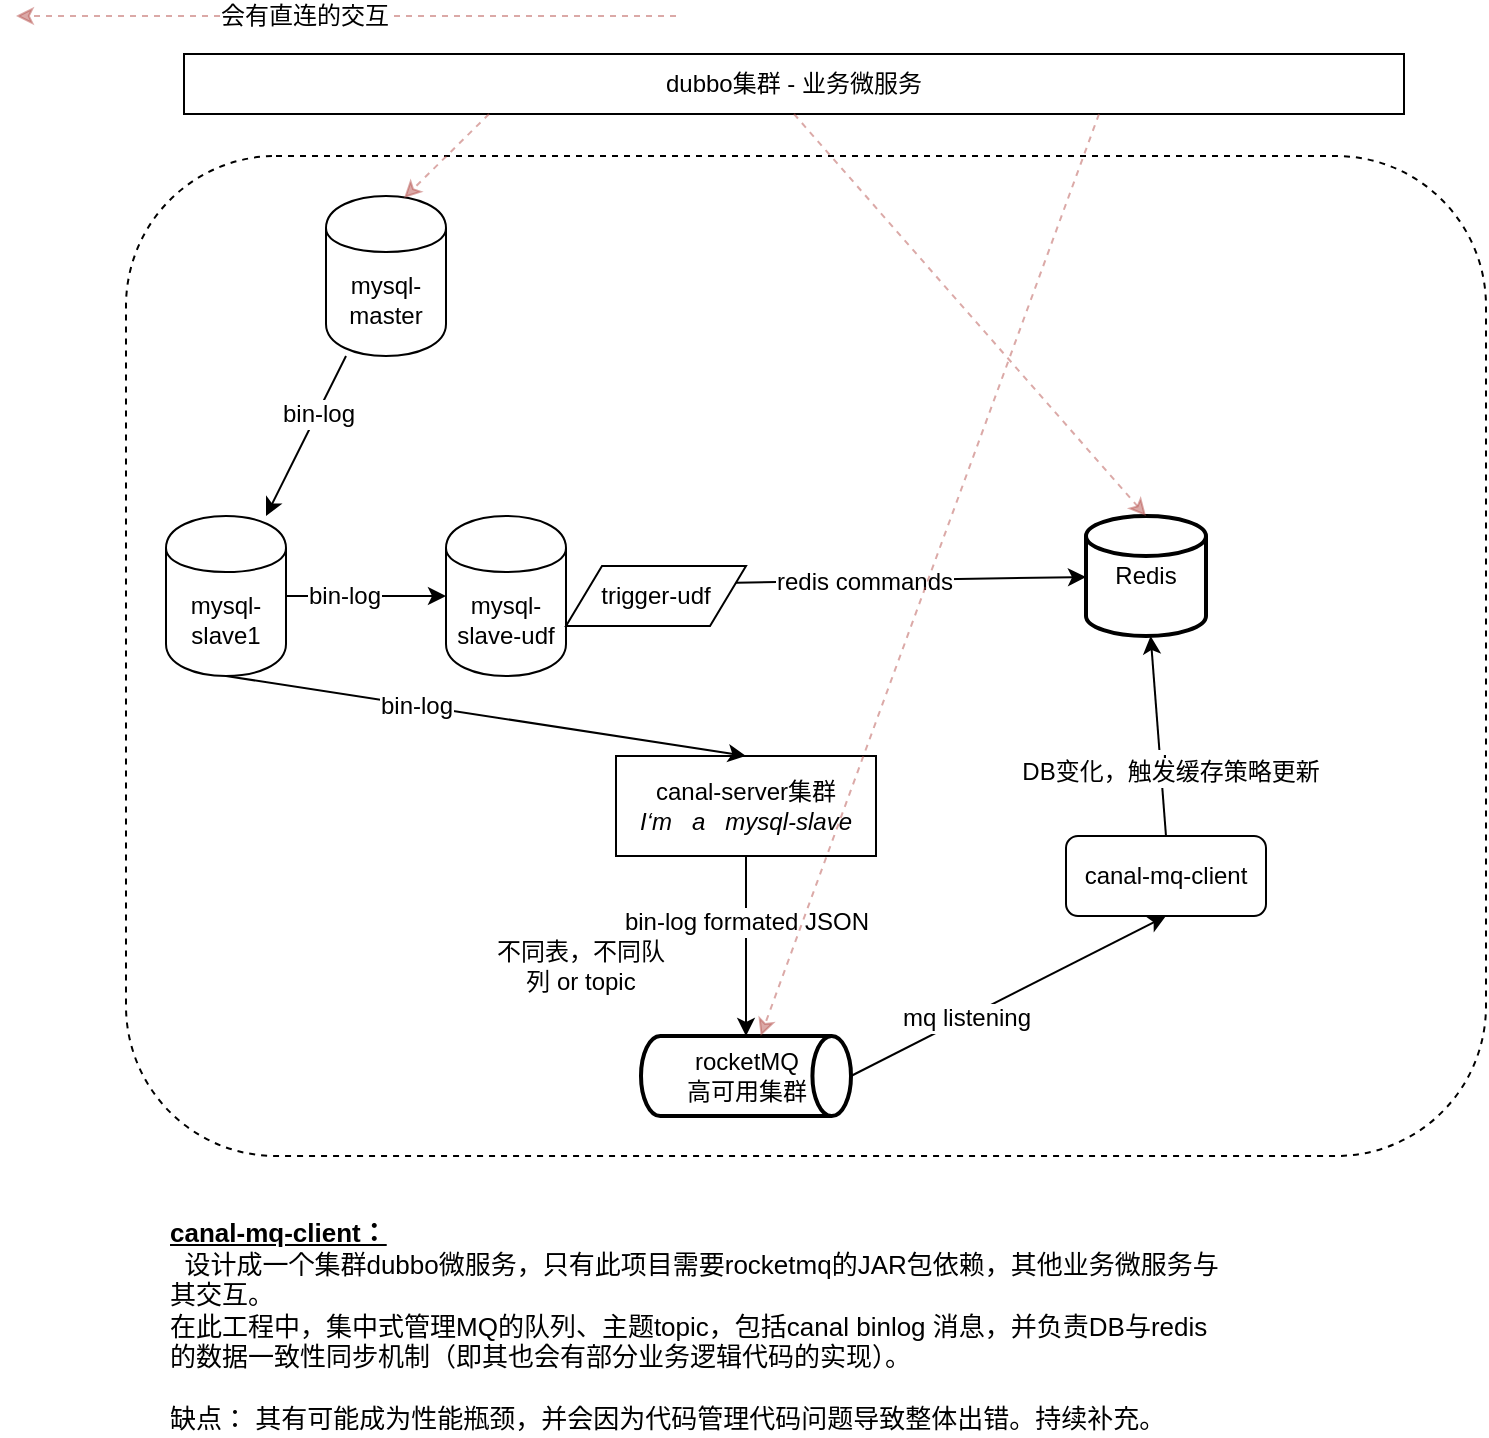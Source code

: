 <mxfile version="14.8.4" type="github">
  <diagram id="pdKZV_u1ixLNQ2ar3hti" name="Page-1">
    <mxGraphModel dx="1422" dy="762" grid="1" gridSize="10" guides="1" tooltips="1" connect="1" arrows="1" fold="1" page="1" pageScale="1" pageWidth="2339" pageHeight="3300" math="0" shadow="0">
      <root>
        <mxCell id="0" />
        <mxCell id="1" parent="0" />
        <mxCell id="Nk5IDFj2jl3oaXU5_BVS-1" value="" style="rounded=1;whiteSpace=wrap;html=1;dashed=1;" vertex="1" parent="1">
          <mxGeometry x="80" y="80" width="680" height="500" as="geometry" />
        </mxCell>
        <mxCell id="Nk5IDFj2jl3oaXU5_BVS-2" value="canal-server集群&lt;br&gt;&lt;i&gt;I‘m&amp;nbsp; &amp;nbsp;a&amp;nbsp; &amp;nbsp;mysql-slave&lt;/i&gt;" style="rounded=0;whiteSpace=wrap;html=1;" vertex="1" parent="1">
          <mxGeometry x="325" y="380" width="130" height="50" as="geometry" />
        </mxCell>
        <mxCell id="Nk5IDFj2jl3oaXU5_BVS-3" value="mysql-master" style="shape=cylinder;whiteSpace=wrap;html=1;boundedLbl=1;backgroundOutline=1;" vertex="1" parent="1">
          <mxGeometry x="180" y="100" width="60" height="80" as="geometry" />
        </mxCell>
        <mxCell id="Nk5IDFj2jl3oaXU5_BVS-4" value="mysql-slave1" style="shape=cylinder;whiteSpace=wrap;html=1;boundedLbl=1;backgroundOutline=1;" vertex="1" parent="1">
          <mxGeometry x="100" y="260" width="60" height="80" as="geometry" />
        </mxCell>
        <mxCell id="Nk5IDFj2jl3oaXU5_BVS-5" value="mysql-slave-udf" style="shape=cylinder;whiteSpace=wrap;html=1;boundedLbl=1;backgroundOutline=1;" vertex="1" parent="1">
          <mxGeometry x="240" y="260" width="60" height="80" as="geometry" />
        </mxCell>
        <mxCell id="Nk5IDFj2jl3oaXU5_BVS-6" value="" style="endArrow=classic;html=1;" edge="1" parent="1" source="Nk5IDFj2jl3oaXU5_BVS-3" target="Nk5IDFj2jl3oaXU5_BVS-4">
          <mxGeometry width="50" height="50" relative="1" as="geometry">
            <mxPoint x="100" y="540" as="sourcePoint" />
            <mxPoint x="150" y="490" as="targetPoint" />
          </mxGeometry>
        </mxCell>
        <mxCell id="Nk5IDFj2jl3oaXU5_BVS-7" value="bin-log" style="text;html=1;resizable=0;points=[];align=center;verticalAlign=middle;labelBackgroundColor=#ffffff;" vertex="1" connectable="0" parent="Nk5IDFj2jl3oaXU5_BVS-6">
          <mxGeometry x="-0.27" relative="1" as="geometry">
            <mxPoint as="offset" />
          </mxGeometry>
        </mxCell>
        <mxCell id="Nk5IDFj2jl3oaXU5_BVS-8" value="" style="endArrow=classic;html=1;" edge="1" parent="1" source="Nk5IDFj2jl3oaXU5_BVS-4" target="Nk5IDFj2jl3oaXU5_BVS-5">
          <mxGeometry width="50" height="50" relative="1" as="geometry">
            <mxPoint x="230" y="300" as="sourcePoint" />
            <mxPoint x="290" y="190" as="targetPoint" />
          </mxGeometry>
        </mxCell>
        <mxCell id="Nk5IDFj2jl3oaXU5_BVS-9" value="bin-log" style="text;html=1;resizable=0;points=[];align=center;verticalAlign=middle;labelBackgroundColor=#ffffff;" vertex="1" connectable="0" parent="Nk5IDFj2jl3oaXU5_BVS-8">
          <mxGeometry x="-0.27" relative="1" as="geometry">
            <mxPoint as="offset" />
          </mxGeometry>
        </mxCell>
        <mxCell id="Nk5IDFj2jl3oaXU5_BVS-10" value="trigger-udf" style="shape=parallelogram;perimeter=parallelogramPerimeter;whiteSpace=wrap;html=1;" vertex="1" parent="1">
          <mxGeometry x="300" y="285" width="90" height="30" as="geometry" />
        </mxCell>
        <mxCell id="Nk5IDFj2jl3oaXU5_BVS-11" value="Redis" style="strokeWidth=2;html=1;shape=mxgraph.flowchart.database;whiteSpace=wrap;" vertex="1" parent="1">
          <mxGeometry x="560" y="260" width="60" height="60" as="geometry" />
        </mxCell>
        <mxCell id="Nk5IDFj2jl3oaXU5_BVS-12" value="" style="endArrow=classic;html=1;exitX=1;exitY=0.25;exitDx=0;exitDy=0;" edge="1" parent="1" source="Nk5IDFj2jl3oaXU5_BVS-10" target="Nk5IDFj2jl3oaXU5_BVS-11">
          <mxGeometry width="50" height="50" relative="1" as="geometry">
            <mxPoint x="170" y="310" as="sourcePoint" />
            <mxPoint x="250" y="310" as="targetPoint" />
            <Array as="points" />
          </mxGeometry>
        </mxCell>
        <mxCell id="Nk5IDFj2jl3oaXU5_BVS-13" value="redis commands" style="text;html=1;resizable=0;points=[];align=center;verticalAlign=middle;labelBackgroundColor=#ffffff;" vertex="1" connectable="0" parent="Nk5IDFj2jl3oaXU5_BVS-12">
          <mxGeometry x="-0.27" relative="1" as="geometry">
            <mxPoint as="offset" />
          </mxGeometry>
        </mxCell>
        <mxCell id="Nk5IDFj2jl3oaXU5_BVS-14" value="" style="endArrow=classic;html=1;entryX=0.5;entryY=0;entryDx=0;entryDy=0;exitX=0.5;exitY=1;exitDx=0;exitDy=0;" edge="1" parent="1" source="Nk5IDFj2jl3oaXU5_BVS-4" target="Nk5IDFj2jl3oaXU5_BVS-2">
          <mxGeometry width="50" height="50" relative="1" as="geometry">
            <mxPoint x="170" y="310" as="sourcePoint" />
            <mxPoint x="250" y="310" as="targetPoint" />
          </mxGeometry>
        </mxCell>
        <mxCell id="Nk5IDFj2jl3oaXU5_BVS-15" value="bin-log" style="text;html=1;resizable=0;points=[];align=center;verticalAlign=middle;labelBackgroundColor=#ffffff;" vertex="1" connectable="0" parent="Nk5IDFj2jl3oaXU5_BVS-14">
          <mxGeometry x="-0.27" relative="1" as="geometry">
            <mxPoint as="offset" />
          </mxGeometry>
        </mxCell>
        <mxCell id="Nk5IDFj2jl3oaXU5_BVS-16" value="rocketMQ&lt;br&gt;高可用集群" style="strokeWidth=2;html=1;shape=mxgraph.flowchart.direct_data;whiteSpace=wrap;" vertex="1" parent="1">
          <mxGeometry x="337.5" y="520" width="105" height="40" as="geometry" />
        </mxCell>
        <mxCell id="Nk5IDFj2jl3oaXU5_BVS-17" value="" style="endArrow=classic;html=1;" edge="1" parent="1" source="Nk5IDFj2jl3oaXU5_BVS-2" target="Nk5IDFj2jl3oaXU5_BVS-16">
          <mxGeometry width="50" height="50" relative="1" as="geometry">
            <mxPoint x="373" y="489.5" as="sourcePoint" />
            <mxPoint x="453" y="489.5" as="targetPoint" />
          </mxGeometry>
        </mxCell>
        <mxCell id="Nk5IDFj2jl3oaXU5_BVS-18" value="bin-log formated JSON" style="text;html=1;resizable=0;points=[];align=center;verticalAlign=middle;labelBackgroundColor=#ffffff;" vertex="1" connectable="0" parent="Nk5IDFj2jl3oaXU5_BVS-17">
          <mxGeometry x="-0.27" relative="1" as="geometry">
            <mxPoint as="offset" />
          </mxGeometry>
        </mxCell>
        <mxCell id="Nk5IDFj2jl3oaXU5_BVS-19" value="canal-mq-client" style="rounded=1;whiteSpace=wrap;html=1;" vertex="1" parent="1">
          <mxGeometry x="550" y="420" width="100" height="40" as="geometry" />
        </mxCell>
        <mxCell id="Nk5IDFj2jl3oaXU5_BVS-20" value="不同表，不同队列 or topic" style="text;html=1;strokeColor=none;fillColor=none;align=center;verticalAlign=middle;whiteSpace=wrap;rounded=0;" vertex="1" parent="1">
          <mxGeometry x="260" y="460" width="95" height="50" as="geometry" />
        </mxCell>
        <mxCell id="Nk5IDFj2jl3oaXU5_BVS-21" value="" style="endArrow=classic;html=1;entryX=0.5;entryY=1;entryDx=0;entryDy=0;exitX=1;exitY=0.5;exitDx=0;exitDy=0;exitPerimeter=0;" edge="1" parent="1" source="Nk5IDFj2jl3oaXU5_BVS-16" target="Nk5IDFj2jl3oaXU5_BVS-19">
          <mxGeometry width="50" height="50" relative="1" as="geometry">
            <mxPoint x="140" y="350" as="sourcePoint" />
            <mxPoint x="400" y="400" as="targetPoint" />
          </mxGeometry>
        </mxCell>
        <mxCell id="Nk5IDFj2jl3oaXU5_BVS-22" value="mq listening" style="text;html=1;resizable=0;points=[];align=center;verticalAlign=middle;labelBackgroundColor=#ffffff;" vertex="1" connectable="0" parent="Nk5IDFj2jl3oaXU5_BVS-21">
          <mxGeometry x="-0.27" relative="1" as="geometry">
            <mxPoint as="offset" />
          </mxGeometry>
        </mxCell>
        <mxCell id="Nk5IDFj2jl3oaXU5_BVS-23" value="" style="endArrow=classic;html=1;exitX=0.5;exitY=0;exitDx=0;exitDy=0;" edge="1" parent="1" source="Nk5IDFj2jl3oaXU5_BVS-19" target="Nk5IDFj2jl3oaXU5_BVS-11">
          <mxGeometry width="50" height="50" relative="1" as="geometry">
            <mxPoint x="200" y="190" as="sourcePoint" />
            <mxPoint x="160" y="270" as="targetPoint" />
          </mxGeometry>
        </mxCell>
        <mxCell id="Nk5IDFj2jl3oaXU5_BVS-24" value="d" style="text;html=1;resizable=0;points=[];align=center;verticalAlign=middle;labelBackgroundColor=#ffffff;" vertex="1" connectable="0" parent="Nk5IDFj2jl3oaXU5_BVS-23">
          <mxGeometry x="-0.27" relative="1" as="geometry">
            <mxPoint as="offset" />
          </mxGeometry>
        </mxCell>
        <mxCell id="Nk5IDFj2jl3oaXU5_BVS-25" value="DB变化，触发缓存策略更新" style="text;html=1;resizable=0;points=[];align=center;verticalAlign=middle;labelBackgroundColor=#ffffff;" vertex="1" connectable="0" parent="Nk5IDFj2jl3oaXU5_BVS-23">
          <mxGeometry x="-0.36" y="-4" relative="1" as="geometry">
            <mxPoint as="offset" />
          </mxGeometry>
        </mxCell>
        <mxCell id="Nk5IDFj2jl3oaXU5_BVS-26" value="dubbo集群 - 业务微服务" style="rounded=0;whiteSpace=wrap;html=1;" vertex="1" parent="1">
          <mxGeometry x="109" y="29" width="610" height="30" as="geometry" />
        </mxCell>
        <mxCell id="Nk5IDFj2jl3oaXU5_BVS-27" value="" style="endArrow=classic;html=1;exitX=0.25;exitY=1;exitDx=0;exitDy=0;entryX=0.65;entryY=0.013;entryDx=0;entryDy=0;entryPerimeter=0;dashed=1;fillColor=#f8cecc;strokeColor=#b85450;opacity=50;" edge="1" parent="1" source="Nk5IDFj2jl3oaXU5_BVS-26" target="Nk5IDFj2jl3oaXU5_BVS-3">
          <mxGeometry width="50" height="50" relative="1" as="geometry">
            <mxPoint x="495" y="110" as="sourcePoint" />
            <mxPoint x="455" y="190" as="targetPoint" />
          </mxGeometry>
        </mxCell>
        <mxCell id="Nk5IDFj2jl3oaXU5_BVS-28" value="" style="endArrow=classic;html=1;exitX=0.5;exitY=1;exitDx=0;exitDy=0;entryX=0.5;entryY=0;entryDx=0;entryDy=0;entryPerimeter=0;fillColor=#f8cecc;strokeColor=#b85450;dashed=1;opacity=50;" edge="1" parent="1" source="Nk5IDFj2jl3oaXU5_BVS-26" target="Nk5IDFj2jl3oaXU5_BVS-11">
          <mxGeometry width="50" height="50" relative="1" as="geometry">
            <mxPoint x="292.5" y="69" as="sourcePoint" />
            <mxPoint x="229" y="111.04" as="targetPoint" />
          </mxGeometry>
        </mxCell>
        <mxCell id="Nk5IDFj2jl3oaXU5_BVS-29" value="" style="endArrow=classic;html=1;exitX=0.75;exitY=1;exitDx=0;exitDy=0;dashed=1;fillColor=#f8cecc;strokeColor=#b85450;opacity=50;" edge="1" parent="1" source="Nk5IDFj2jl3oaXU5_BVS-26" target="Nk5IDFj2jl3oaXU5_BVS-16">
          <mxGeometry width="50" height="50" relative="1" as="geometry">
            <mxPoint x="292.5" y="69" as="sourcePoint" />
            <mxPoint x="229" y="111.04" as="targetPoint" />
          </mxGeometry>
        </mxCell>
        <mxCell id="Nk5IDFj2jl3oaXU5_BVS-30" value="" style="endArrow=classic;html=1;dashed=1;fillColor=#f8cecc;strokeColor=#b85450;opacity=50;" edge="1" parent="1">
          <mxGeometry width="50" height="50" relative="1" as="geometry">
            <mxPoint x="355" y="10" as="sourcePoint" />
            <mxPoint x="25" y="10" as="targetPoint" />
          </mxGeometry>
        </mxCell>
        <mxCell id="Nk5IDFj2jl3oaXU5_BVS-31" value="会有直连的交互" style="text;html=1;resizable=0;points=[];align=center;verticalAlign=middle;labelBackgroundColor=#ffffff;" vertex="1" connectable="0" parent="Nk5IDFj2jl3oaXU5_BVS-30">
          <mxGeometry x="0.127" relative="1" as="geometry">
            <mxPoint as="offset" />
          </mxGeometry>
        </mxCell>
        <mxCell id="Nk5IDFj2jl3oaXU5_BVS-32" value="&lt;b&gt;&lt;u&gt;canal-mq-client：&lt;/u&gt;&lt;/b&gt;&lt;br style=&quot;font-size: 13px&quot;&gt;&amp;nbsp; 设计成一个集群dubbo微服务，只有此项目需要rocketmq的JAR包依赖，其他业务微服务与其交互。&lt;br style=&quot;font-size: 13px&quot;&gt;在此工程中，集中式管理MQ的队列、主题topic，包括canal binlog 消息，并负责DB与redis的数据一致性同步机制（即其也会有部分业务逻辑代码的实现）。&lt;br style=&quot;font-size: 13px&quot;&gt;&lt;br style=&quot;font-size: 13px&quot;&gt;缺点： 其有可能成为性能瓶颈，并会因为代码管理代码问题导致整体出错。持续补充。" style="text;html=1;strokeColor=none;fillColor=none;align=left;verticalAlign=middle;whiteSpace=wrap;rounded=0;dashed=1;fontSize=13;" vertex="1" parent="1">
          <mxGeometry x="100" y="610" width="530" height="110" as="geometry" />
        </mxCell>
      </root>
    </mxGraphModel>
  </diagram>
</mxfile>

